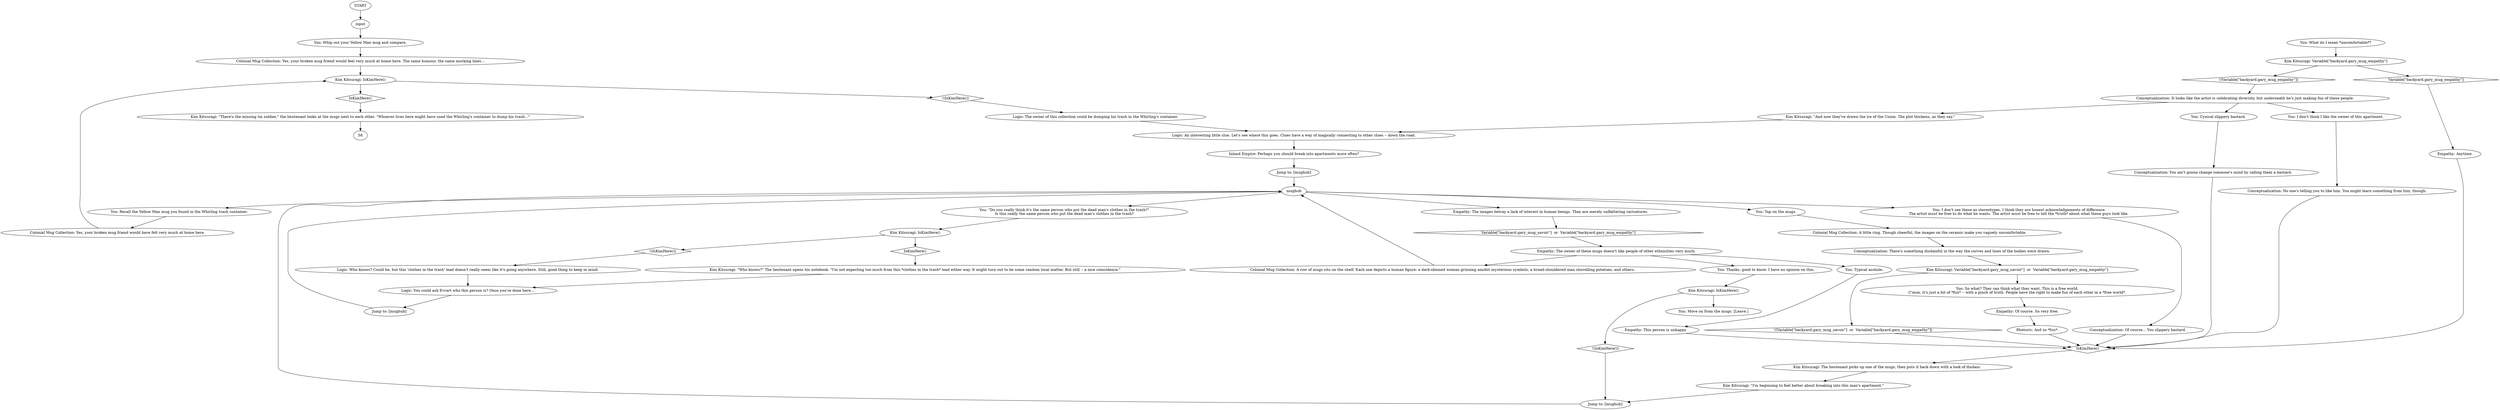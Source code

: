 # GARYS APARTMENT / COLONIAL MUG COLLECTION
# You examine Gary's racist mugs.
# ==================================================
digraph G {
	  0 [label="START"];
	  1 [label="input"];
	  2 [label="Inland Empire: Perhaps you should break into apartments more often?"];
	  3 [label="Colonial Mug Collection: Yes, your broken mug friend would have felt very much at home here."];
	  4 [label="Jump to: [mughub]"];
	  5 [label="mughub"];
	  6 [label="Colonial Mug Collection: Yes, your broken mug friend would feel very much at home here. The same humour, the same mocking lines..."];
	  7 [label="Kim Kitsuragi: IsKimHere()"];
	  8 [label="IsKimHere()", shape=diamond];
	  9 [label="!(IsKimHere())", shape=diamond];
	  10 [label="You: Cynical slippery bastard."];
	  11 [label="You: I don't think I like the owner of this apartment."];
	  12 [label="You: Thanks, good to know. I have no opinion on this."];
	  13 [label="Conceptualization: You ain't gonna change someone's mind by calling them a bastard."];
	  14 [label="Logic: Who knows? Could be, but this 'clothes in the trash' lead doesn't really seem like it's going anywhere. Still, good thing to keep in mind."];
	  15 [label="Kim Kitsuragi: \"I'm beginning to feel better about breaking into this man's apartment.\""];
	  16 [label="You: Tap on the mugs."];
	  17 [label="Empathy: Of course. So very free."];
	  18 [label="Conceptualization: Of course... You slippery bastard."];
	  19 [label="Conceptualization: No one's telling you to like him. You might learn something from him, though."];
	  20 [label="Kim Kitsuragi: Variable[\"backyard.gary_mug_empathy\"]"];
	  21 [label="Variable[\"backyard.gary_mug_empathy\"]", shape=diamond];
	  22 [label="!(Variable[\"backyard.gary_mug_empathy\"])", shape=diamond];
	  23 [label="Jump to: [mughub]"];
	  24 [label="You: \"Do you really think it's the same person who put the dead man's clothes in the trash?\"\nIs this really the same person who put the dead man's clothes in the trash?"];
	  25 [label="Logic: An interesting little clue. Let's see where this goes. Clues have a way of magically connecting to other clues -- down the road."];
	  26 [label="Conceptualization: It looks like the artist is celebrating diversity, but underneath he's just making fun of these people."];
	  27 [label="Rhetoric: And so *fun*."];
	  28 [label="Conceptualization: There's something disdainful in the way the curves and lines of the bodies were drawn."];
	  29 [label="Logic: The owner of this collection could be dumping his trash in the Whirling's container."];
	  30 [label="Kim Kitsuragi: IsKimHere()"];
	  31 [label="IsKimHere()", shape=diamond];
	  32 [label="!(IsKimHere())", shape=diamond];
	  33 [label="Jump to: [mughub]"];
	  34 [label="Logic: You could ask Evrart who this person is? Once you're done here..."];
	  35 [label="Kim Kitsuragi: \"There's the missing tin soldier,\" the lieutenant looks at the mugs next to each other. \"Whoever lives here might have used the Whirling's container to dump his trash...\""];
	  36 [label="Kim Kitsuragi: \"Who knows?\" The lieutenant opens his notebook. \"I'm not expecting too much from this *clothes in the trash* lead either way. It might turn out to be some random local matter. But still -- a nice coincidence.\""];
	  37 [label="Colonial Mug Collection: A little ring. Though cheerful, the images on the ceramic make you vaguely uncomfortable."];
	  38 [label="Kim Kitsuragi: The lieutenant picks up one of the mugs, then puts it back down with a look of disdain."];
	  39 [label="You: Recall the Yellow Man mug you found in the Whirling trash container."];
	  40 [label="You: Typical asshole."];
	  41 [label="Empathy: This person is unhappy."];
	  42 [label="You: What do I mean *uncomfortable*?"];
	  43 [label="Empathy: The owner of these mugs doesn't like people of other ethnicities very much."];
	  44 [label="Empathy: Anytime."];
	  45 [label="Kim Kitsuragi: IsKimHere()"];
	  46 [label="IsKimHere()", shape=diamond];
	  47 [label="!(IsKimHere())", shape=diamond];
	  48 [label="You: Move on from the mugs. [Leave.]"];
	  49 [label="Empathy: The images betray a lack of interest in human beings. They are merely unflattering caricatures."];
	  50 [label="Kim Kitsuragi: Variable[\"backyard.gary_mug_savoir\"]  or  Variable[\"backyard.gary_mug_empathy\"]"];
	  51 [label="Variable[\"backyard.gary_mug_savoir\"]  or  Variable[\"backyard.gary_mug_empathy\"]", shape=diamond];
	  52 [label="!(Variable[\"backyard.gary_mug_savoir\"]  or  Variable[\"backyard.gary_mug_empathy\"])", shape=diamond];
	  53 [label="You: So what? They can think what they want. This is a free world.\nC'mon, it's just a bit of *fun* -- with a pinch of truth. People have the right to make fun of each other in a *free world*."];
	  54 [label="Colonial Mug Collection: A row of mugs sits on the shelf. Each one depicts a human figure: a dark-skinned woman grinning amidst mysterious symbols, a broad-shouldered man shovelling potatoes, and others."];
	  55 [label="You: Whip out your Yellow Man mug and compare."];
	  56 [label="You: I don't see these as stereotypes. I think they are honest acknowledgements of difference.\nThe artist must be free to do what he wants. The artist must be free to tell the *truth* about what these guys look like. "];
	  57 [label="Kim Kitsuragi: \"And now they've drawn the ire of the Union. The plot thickens, as they say.\""];
	  0 -> 1
	  1 -> 55
	  2 -> 4
	  3 -> 7
	  4 -> 5
	  5 -> 39
	  5 -> 16
	  5 -> 49
	  5 -> 24
	  5 -> 56
	  6 -> 7
	  7 -> 8
	  7 -> 9
	  8 -> 35
	  9 -> 29
	  10 -> 13
	  11 -> 19
	  12 -> 45
	  13 -> 46
	  14 -> 34
	  15 -> 23
	  16 -> 37
	  17 -> 27
	  18 -> 46
	  19 -> 46
	  20 -> 21
	  20 -> 22
	  21 -> 44
	  22 -> 26
	  23 -> 5
	  24 -> 30
	  25 -> 2
	  26 -> 57
	  26 -> 10
	  26 -> 11
	  27 -> 46
	  28 -> 50
	  29 -> 25
	  30 -> 32
	  30 -> 31
	  31 -> 36
	  32 -> 14
	  33 -> 5
	  34 -> 33
	  35 -> 58
	  36 -> 34
	  37 -> 28
	  38 -> 15
	  39 -> 3
	  40 -> 41
	  41 -> 46
	  42 -> 20
	  43 -> 40
	  43 -> 12
	  43 -> 54
	  44 -> 46
	  45 -> 48
	  45 -> 47
	  46 -> 38
	  47 -> 23
	  49 -> 51
	  50 -> 52
	  50 -> 53
	  51 -> 43
	  52 -> 46
	  53 -> 17
	  54 -> 5
	  55 -> 6
	  56 -> 18
	  57 -> 25
}

